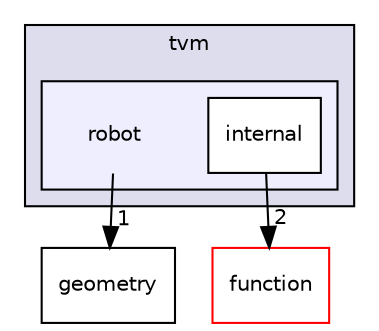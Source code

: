 digraph "include/tvm/robot" {
  compound=true
  node [ fontsize="10", fontname="Helvetica"];
  edge [ labelfontsize="10", labelfontname="Helvetica"];
  subgraph clusterdir_b4c7d8e826c599ba55146c099a14beb5 {
    graph [ bgcolor="#ddddee", pencolor="black", label="tvm" fontname="Helvetica", fontsize="10", URL="dir_b4c7d8e826c599ba55146c099a14beb5.html"]
  subgraph clusterdir_d042aebbf1171e016bcc9e6a6ed11000 {
    graph [ bgcolor="#eeeeff", pencolor="black", label="" URL="dir_d042aebbf1171e016bcc9e6a6ed11000.html"];
    dir_d042aebbf1171e016bcc9e6a6ed11000 [shape=plaintext label="robot"];
    dir_32720b4c66db4709ceedb8a9ccec312a [shape=box label="internal" color="black" fillcolor="white" style="filled" URL="dir_32720b4c66db4709ceedb8a9ccec312a.html"];
  }
  }
  dir_95e0fe1efd9e7dc8b84bcdee05d2dbc2 [shape=box label="function" fillcolor="white" style="filled" color="red" URL="dir_95e0fe1efd9e7dc8b84bcdee05d2dbc2.html"];
  dir_3b8bd83221002fa77b114cd1fe45d7df [shape=box label="geometry" URL="dir_3b8bd83221002fa77b114cd1fe45d7df.html"];
  dir_32720b4c66db4709ceedb8a9ccec312a->dir_95e0fe1efd9e7dc8b84bcdee05d2dbc2 [headlabel="2", labeldistance=1.5 headhref="dir_000025_000014.html"];
  dir_d042aebbf1171e016bcc9e6a6ed11000->dir_3b8bd83221002fa77b114cd1fe45d7df [headlabel="1", labeldistance=1.5 headhref="dir_000008_000016.html"];
}
